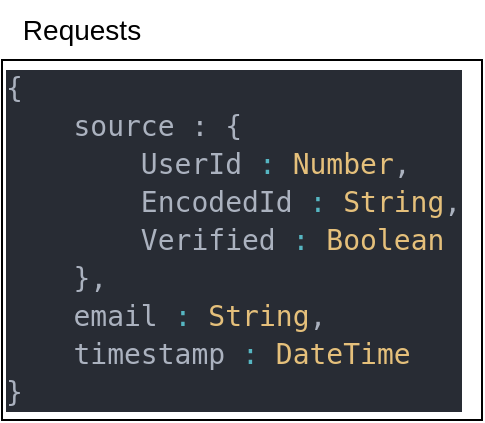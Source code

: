 <mxfile version="20.8.16" type="device"><diagram name="Página-1" id="N8uWzvNqdO6oKDIN_veB"><mxGraphModel dx="714" dy="451" grid="1" gridSize="10" guides="1" tooltips="1" connect="1" arrows="1" fold="1" page="1" pageScale="1" pageWidth="1654" pageHeight="1169" math="0" shadow="0"><root><mxCell id="0"/><mxCell id="1" parent="0"/><mxCell id="4hk30ADI8V_6n8--47LA-1" value="&lt;div style=&quot;color: rgb(169, 177, 214); background-color: rgb(26, 27, 38); font-family: Consolas, &amp;quot;Courier New&amp;quot;, monospace; font-size: 14px; line-height: 19px;&quot;&gt;&lt;div style=&quot;line-height: 19px;&quot;&gt;&lt;div style=&quot;color: rgb(171, 178, 191); background-color: rgb(40, 44, 52); font-family: &amp;quot;DejaVu Sans Mono&amp;quot;, Consolas, &amp;quot;Courier New&amp;quot;, monospace; line-height: 19px;&quot;&gt;&lt;div&gt;{&lt;/div&gt;&lt;div&gt;&amp;nbsp; &amp;nbsp; source : {&lt;/div&gt;&lt;div&gt;&amp;nbsp; &amp;nbsp; &amp;nbsp; &amp;nbsp; UserId &lt;span style=&quot;color: #56b6c2;&quot;&gt;:&lt;/span&gt; &lt;span style=&quot;color: #e5c07b;&quot;&gt;Number&lt;/span&gt;,&lt;/div&gt;&lt;div&gt;&amp;nbsp; &amp;nbsp; &amp;nbsp; &amp;nbsp; EncodedId &lt;span style=&quot;color: #56b6c2;&quot;&gt;:&lt;/span&gt; &lt;span style=&quot;color: #e5c07b;&quot;&gt;String&lt;/span&gt;,&lt;/div&gt;&lt;div&gt;&amp;nbsp; &amp;nbsp; &amp;nbsp; &amp;nbsp; Verified &lt;span style=&quot;color: #56b6c2;&quot;&gt;:&lt;/span&gt; &lt;span style=&quot;color: #e5c07b;&quot;&gt;Boolean&lt;/span&gt;&lt;/div&gt;&lt;div&gt;&amp;nbsp; &amp;nbsp; },&lt;/div&gt;&lt;div&gt;&amp;nbsp; &amp;nbsp; email &lt;span style=&quot;color: #56b6c2;&quot;&gt;:&lt;/span&gt; &lt;span style=&quot;color: #e5c07b;&quot;&gt;String&lt;/span&gt;,&lt;/div&gt;&lt;div&gt;&amp;nbsp; &amp;nbsp; timestamp &lt;span style=&quot;color: #56b6c2;&quot;&gt;:&lt;/span&gt; &lt;span style=&quot;color: #e5c07b;&quot;&gt;DateTime&lt;/span&gt;&lt;/div&gt;&lt;div&gt;}&lt;/div&gt;&lt;/div&gt;&lt;/div&gt;&lt;/div&gt;" style="rounded=0;whiteSpace=wrap;html=1;align=left;movable=1;resizable=1;rotatable=1;deletable=1;editable=1;connectable=1;" parent="1" vertex="1"><mxGeometry x="540" y="400" width="240" height="180" as="geometry"/></mxCell><mxCell id="4hk30ADI8V_6n8--47LA-2" value="Requests" style="text;html=1;strokeColor=none;fillColor=none;align=center;verticalAlign=middle;whiteSpace=wrap;rounded=0;fontSize=14;" parent="1" vertex="1"><mxGeometry x="540" y="370" width="80" height="30" as="geometry"/></mxCell></root></mxGraphModel></diagram></mxfile>